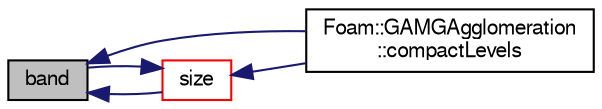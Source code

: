 digraph "band"
{
  bgcolor="transparent";
  edge [fontname="FreeSans",fontsize="10",labelfontname="FreeSans",labelfontsize="10"];
  node [fontname="FreeSans",fontsize="10",shape=record];
  rankdir="LR";
  Node4863 [label="band",height=0.2,width=0.4,color="black", fillcolor="grey75", style="filled", fontcolor="black"];
  Node4863 -> Node4864 [dir="back",color="midnightblue",fontsize="10",style="solid",fontname="FreeSans"];
  Node4864 [label="Foam::GAMGAgglomeration\l::compactLevels",height=0.2,width=0.4,color="black",URL="$a26970.html#a7aa50f494f31bbb03ef092eeedd906e0",tooltip="Shrink the number of levels to that specified. "];
  Node4863 -> Node4865 [dir="back",color="midnightblue",fontsize="10",style="solid",fontname="FreeSans"];
  Node4865 [label="size",height=0.2,width=0.4,color="red",URL="$a26850.html#a9facbf0a118d395c89884e45a5ca4e4b",tooltip="Return number of equations. "];
  Node4865 -> Node4863 [dir="back",color="midnightblue",fontsize="10",style="solid",fontname="FreeSans"];
  Node4865 -> Node4864 [dir="back",color="midnightblue",fontsize="10",style="solid",fontname="FreeSans"];
}
